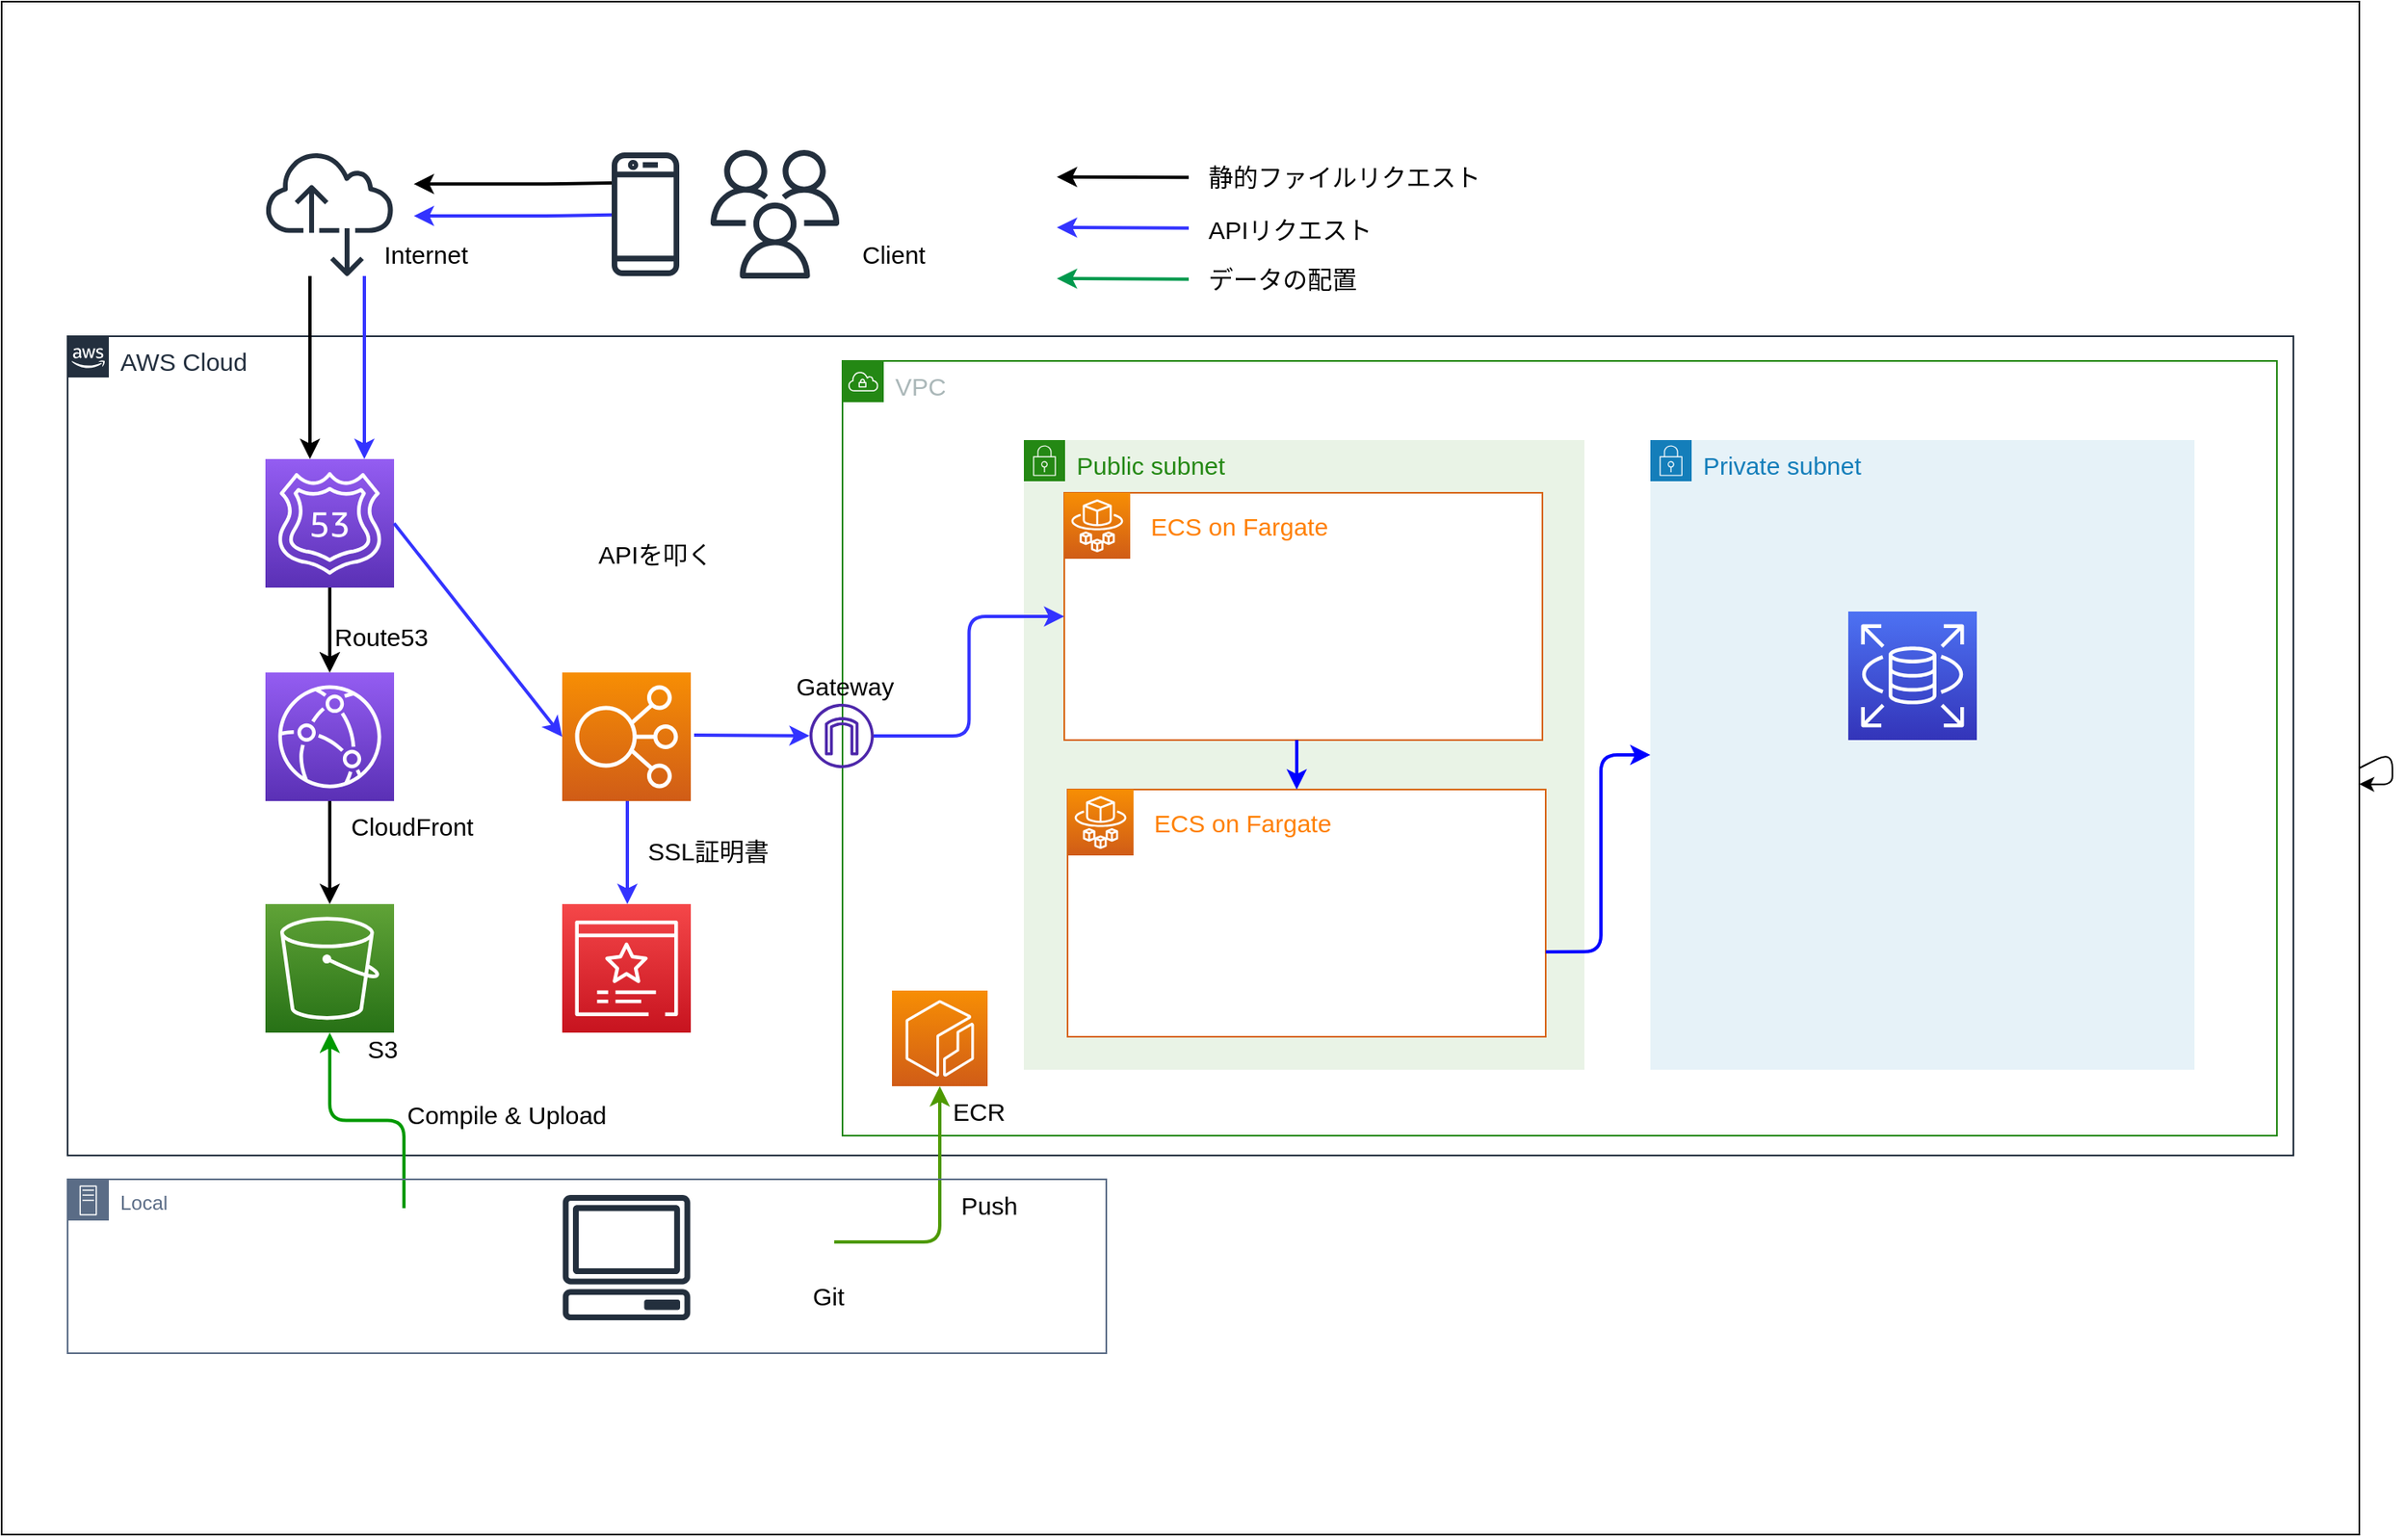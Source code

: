 <mxfile>
    <diagram id="dmbm6BDHoPjLQ5Cpv6gt" name="ページ1">
        <mxGraphModel dx="2760" dy="860" grid="1" gridSize="10" guides="1" tooltips="1" connect="1" arrows="1" fold="1" page="1" pageScale="1" pageWidth="827" pageHeight="1169" background="#ffffff" math="0" shadow="0">
            <root>
                <mxCell id="0"/>
                <mxCell id="1" parent="0"/>
                <mxCell id="316" value="" style="rounded=0;whiteSpace=wrap;html=1;fontSize=15;fontColor=#000000;fillColor=#FFFFFF;" parent="1" vertex="1">
                    <mxGeometry x="-740" y="140" width="1430" height="930" as="geometry"/>
                </mxCell>
                <mxCell id="187" value="&lt;font style=&quot;font-size: 15px;&quot;&gt;AWS Cloud&lt;/font&gt;" style="points=[[0,0],[0.25,0],[0.5,0],[0.75,0],[1,0],[1,0.25],[1,0.5],[1,0.75],[1,1],[0.75,1],[0.5,1],[0.25,1],[0,1],[0,0.75],[0,0.5],[0,0.25]];outlineConnect=0;gradientColor=none;html=1;whiteSpace=wrap;fontSize=12;fontStyle=0;container=1;pointerEvents=0;collapsible=0;recursiveResize=0;shape=mxgraph.aws4.group;grIcon=mxgraph.aws4.group_aws_cloud_alt;strokeColor=#232F3E;fillColor=none;verticalAlign=top;align=left;spacingLeft=30;fontColor=#232F3E;dashed=0;" parent="1" vertex="1">
                    <mxGeometry x="-700" y="343" width="1350" height="497" as="geometry"/>
                </mxCell>
                <mxCell id="238" value="" style="edgeStyle=orthogonalEdgeStyle;html=1;strokeColor=#000000;strokeWidth=2;fontSize=15;fontColor=#FF8000;" parent="187" source="189" target="191" edge="1">
                    <mxGeometry relative="1" as="geometry"/>
                </mxCell>
                <mxCell id="189" value="" style="sketch=0;points=[[0,0,0],[0.25,0,0],[0.5,0,0],[0.75,0,0],[1,0,0],[0,1,0],[0.25,1,0],[0.5,1,0],[0.75,1,0],[1,1,0],[0,0.25,0],[0,0.5,0],[0,0.75,0],[1,0.25,0],[1,0.5,0],[1,0.75,0]];outlineConnect=0;fontColor=#232F3E;gradientColor=#945DF2;gradientDirection=north;fillColor=#5A30B5;strokeColor=#ffffff;dashed=0;verticalLabelPosition=bottom;verticalAlign=top;align=center;html=1;fontSize=12;fontStyle=0;aspect=fixed;shape=mxgraph.aws4.resourceIcon;resIcon=mxgraph.aws4.route_53;" parent="187" vertex="1">
                    <mxGeometry x="120" y="74.5" width="78" height="78" as="geometry"/>
                </mxCell>
                <mxCell id="192" value="" style="sketch=0;points=[[0,0,0],[0.25,0,0],[0.5,0,0],[0.75,0,0],[1,0,0],[0,1,0],[0.25,1,0],[0.5,1,0],[0.75,1,0],[1,1,0],[0,0.25,0],[0,0.5,0],[0,0.75,0],[1,0.25,0],[1,0.5,0],[1,0.75,0]];outlineConnect=0;fontColor=#232F3E;gradientColor=#60A337;gradientDirection=north;fillColor=#277116;strokeColor=#ffffff;dashed=0;verticalLabelPosition=bottom;verticalAlign=top;align=center;html=1;fontSize=12;fontStyle=0;aspect=fixed;shape=mxgraph.aws4.resourceIcon;resIcon=mxgraph.aws4.s3;" parent="187" vertex="1">
                    <mxGeometry x="120" y="344.5" width="78" height="78" as="geometry"/>
                </mxCell>
                <mxCell id="195" value="" style="sketch=0;points=[[0,0,0],[0.25,0,0],[0.5,0,0],[0.75,0,0],[1,0,0],[0,1,0],[0.25,1,0],[0.5,1,0],[0.75,1,0],[1,1,0],[0,0.25,0],[0,0.5,0],[0,0.75,0],[1,0.25,0],[1,0.5,0],[1,0.75,0]];outlineConnect=0;fontColor=#232F3E;gradientColor=#F78E04;gradientDirection=north;fillColor=#D05C17;strokeColor=#ffffff;dashed=0;verticalLabelPosition=bottom;verticalAlign=top;align=center;html=1;fontSize=12;fontStyle=0;aspect=fixed;shape=mxgraph.aws4.resourceIcon;resIcon=mxgraph.aws4.elastic_load_balancing;" parent="187" vertex="1">
                    <mxGeometry x="300" y="204" width="78" height="78" as="geometry"/>
                </mxCell>
                <mxCell id="184" value="&lt;font style=&quot;font-size: 15px;&quot;&gt;VPC&lt;/font&gt;" style="points=[[0,0],[0.25,0],[0.5,0],[0.75,0],[1,0],[1,0.25],[1,0.5],[1,0.75],[1,1],[0.75,1],[0.5,1],[0.25,1],[0,1],[0,0.75],[0,0.5],[0,0.25]];outlineConnect=0;gradientColor=none;html=1;whiteSpace=wrap;fontSize=12;fontStyle=0;container=1;pointerEvents=0;collapsible=0;recursiveResize=0;shape=mxgraph.aws4.group;grIcon=mxgraph.aws4.group_vpc;strokeColor=#248814;fillColor=none;verticalAlign=top;align=left;spacingLeft=30;fontColor=#AAB7B8;dashed=0;" parent="187" vertex="1">
                    <mxGeometry x="470" y="15" width="870" height="470" as="geometry"/>
                </mxCell>
                <mxCell id="186" value="&lt;font style=&quot;font-size: 15px;&quot;&gt;Public subnet&lt;/font&gt;" style="points=[[0,0],[0.25,0],[0.5,0],[0.75,0],[1,0],[1,0.25],[1,0.5],[1,0.75],[1,1],[0.75,1],[0.5,1],[0.25,1],[0,1],[0,0.75],[0,0.5],[0,0.25]];outlineConnect=0;gradientColor=none;html=1;whiteSpace=wrap;fontSize=12;fontStyle=0;container=1;pointerEvents=0;collapsible=0;recursiveResize=0;shape=mxgraph.aws4.group;grIcon=mxgraph.aws4.group_security_group;grStroke=0;strokeColor=#248814;fillColor=#E9F3E6;verticalAlign=top;align=left;spacingLeft=30;fontColor=#248814;dashed=0;" parent="184" vertex="1">
                    <mxGeometry x="110" y="48" width="340" height="382" as="geometry"/>
                </mxCell>
                <mxCell id="214" value="" style="group" parent="186" vertex="1" connectable="0">
                    <mxGeometry x="24.5" y="32" width="290" height="150" as="geometry"/>
                </mxCell>
                <mxCell id="211" value="" style="points=[[0,0],[0.25,0],[0.5,0],[0.75,0],[1,0],[1,0.25],[1,0.5],[1,0.75],[1,1],[0.75,1],[0.5,1],[0.25,1],[0,1],[0,0.75],[0,0.5],[0,0.25]];outlineConnect=0;gradientColor=none;html=1;whiteSpace=wrap;fontSize=12;fontStyle=0;container=1;pointerEvents=0;collapsible=0;recursiveResize=0;shape=mxgraph.aws4.group;grIcon=mxgraph.aws4.group_ec2_instance_contents;strokeColor=#D86613;fillColor=#FFFFFF;verticalAlign=top;align=left;spacingLeft=30;fontColor=#D86613;dashed=0;" parent="214" vertex="1">
                    <mxGeometry width="290" height="150" as="geometry"/>
                </mxCell>
                <mxCell id="212" value="ECS on Fargate" style="text;strokeColor=none;align=left;fillColor=none;html=1;verticalAlign=middle;whiteSpace=wrap;rounded=0;fontColor=#FF8000;fontSize=15;" parent="211" vertex="1">
                    <mxGeometry x="50" y="5" width="140" height="30" as="geometry"/>
                </mxCell>
                <mxCell id="194" value="" style="sketch=0;points=[[0,0,0],[0.25,0,0],[0.5,0,0],[0.75,0,0],[1,0,0],[0,1,0],[0.25,1,0],[0.5,1,0],[0.75,1,0],[1,1,0],[0,0.25,0],[0,0.5,0],[0,0.75,0],[1,0.25,0],[1,0.5,0],[1,0.75,0]];outlineConnect=0;fontColor=#232F3E;gradientColor=#F78E04;gradientDirection=north;fillColor=#D05C17;strokeColor=#ffffff;dashed=0;verticalLabelPosition=bottom;verticalAlign=top;align=center;html=1;fontSize=12;fontStyle=0;aspect=fixed;shape=mxgraph.aws4.resourceIcon;resIcon=mxgraph.aws4.fargate;" parent="214" vertex="1">
                    <mxGeometry width="40" height="40" as="geometry"/>
                </mxCell>
                <mxCell id="213" value="" style="shape=image;imageAspect=0;aspect=fixed;verticalLabelPosition=bottom;verticalAlign=top;fontSize=15;fontColor=#FF8000;fillColor=#FFFFFF;image=https://licensecounter.jp/devops-hub/docker%20%281%29.png;" parent="214" vertex="1">
                    <mxGeometry x="220" y="98.44" width="70" height="51.56" as="geometry"/>
                </mxCell>
                <mxCell id="207" value="" style="shape=image;imageAspect=0;aspect=fixed;verticalLabelPosition=bottom;verticalAlign=top;image=https://cdn.icon-icons.com/icons2/2699/PNG/512/nginx_logo_icon_168081.png;" parent="214" vertex="1">
                    <mxGeometry x="70" y="37.5" width="150" height="75" as="geometry"/>
                </mxCell>
                <mxCell id="215" value="" style="group" parent="186" vertex="1" connectable="0">
                    <mxGeometry x="26.5" y="212" width="290" height="150" as="geometry"/>
                </mxCell>
                <mxCell id="216" value="" style="points=[[0,0],[0.25,0],[0.5,0],[0.75,0],[1,0],[1,0.25],[1,0.5],[1,0.75],[1,1],[0.75,1],[0.5,1],[0.25,1],[0,1],[0,0.75],[0,0.5],[0,0.25]];outlineConnect=0;gradientColor=none;html=1;whiteSpace=wrap;fontSize=12;fontStyle=0;container=1;pointerEvents=0;collapsible=0;recursiveResize=0;shape=mxgraph.aws4.group;grIcon=mxgraph.aws4.group_ec2_instance_contents;strokeColor=#D86613;fillColor=#FFFFFF;verticalAlign=top;align=left;spacingLeft=30;fontColor=#D86613;dashed=0;" parent="215" vertex="1">
                    <mxGeometry width="290" height="150" as="geometry"/>
                </mxCell>
                <mxCell id="217" value="ECS on Fargate" style="text;strokeColor=none;align=left;fillColor=none;html=1;verticalAlign=middle;whiteSpace=wrap;rounded=0;fontColor=#FF8000;fontSize=15;" parent="216" vertex="1">
                    <mxGeometry x="50" y="5" width="140" height="30" as="geometry"/>
                </mxCell>
                <mxCell id="218" value="" style="sketch=0;points=[[0,0,0],[0.25,0,0],[0.5,0,0],[0.75,0,0],[1,0,0],[0,1,0],[0.25,1,0],[0.5,1,0],[0.75,1,0],[1,1,0],[0,0.25,0],[0,0.5,0],[0,0.75,0],[1,0.25,0],[1,0.5,0],[1,0.75,0]];outlineConnect=0;fontColor=#232F3E;gradientColor=#F78E04;gradientDirection=north;fillColor=#D05C17;strokeColor=#ffffff;dashed=0;verticalLabelPosition=bottom;verticalAlign=top;align=center;html=1;fontSize=12;fontStyle=0;aspect=fixed;shape=mxgraph.aws4.resourceIcon;resIcon=mxgraph.aws4.fargate;" parent="215" vertex="1">
                    <mxGeometry width="40" height="40" as="geometry"/>
                </mxCell>
                <mxCell id="219" value="" style="shape=image;imageAspect=0;aspect=fixed;verticalLabelPosition=bottom;verticalAlign=top;fontSize=15;fontColor=#FF8000;fillColor=#FFFFFF;image=https://licensecounter.jp/devops-hub/docker%20%281%29.png;" parent="215" vertex="1">
                    <mxGeometry x="220" y="98.44" width="70" height="51.56" as="geometry"/>
                </mxCell>
                <mxCell id="205" value="" style="shape=image;imageAspect=0;aspect=fixed;verticalLabelPosition=bottom;verticalAlign=top;image=https://upload.wikimedia.org/wikipedia/commons/6/62/Ruby_On_Rails_Logo.svg;" parent="215" vertex="1">
                    <mxGeometry x="70" y="55" width="119.33" height="45" as="geometry"/>
                </mxCell>
                <mxCell id="235" value="" style="edgeStyle=none;orthogonalLoop=1;jettySize=auto;html=1;fontSize=15;fontColor=#FF8000;strokeColor=#0000FF;strokeWidth=2;entryX=0.5;entryY=0;entryDx=0;entryDy=0;" parent="186" edge="1">
                    <mxGeometry width="80" relative="1" as="geometry">
                        <mxPoint x="165.5" y="182" as="sourcePoint"/>
                        <mxPoint x="165.5" y="212" as="targetPoint"/>
                        <Array as="points"/>
                    </mxGeometry>
                </mxCell>
                <mxCell id="185" value="&lt;font style=&quot;font-size: 15px;&quot;&gt;Private subnet&lt;/font&gt;" style="points=[[0,0],[0.25,0],[0.5,0],[0.75,0],[1,0],[1,0.25],[1,0.5],[1,0.75],[1,1],[0.75,1],[0.5,1],[0.25,1],[0,1],[0,0.75],[0,0.5],[0,0.25]];outlineConnect=0;gradientColor=none;html=1;whiteSpace=wrap;fontSize=12;fontStyle=0;container=1;pointerEvents=0;collapsible=0;recursiveResize=0;shape=mxgraph.aws4.group;grIcon=mxgraph.aws4.group_security_group;grStroke=0;strokeColor=#147EBA;fillColor=#E6F2F8;verticalAlign=top;align=left;spacingLeft=30;fontColor=#147EBA;dashed=0;" parent="184" vertex="1">
                    <mxGeometry x="490" y="48" width="330" height="382" as="geometry"/>
                </mxCell>
                <mxCell id="196" value="" style="sketch=0;points=[[0,0,0],[0.25,0,0],[0.5,0,0],[0.75,0,0],[1,0,0],[0,1,0],[0.25,1,0],[0.5,1,0],[0.75,1,0],[1,1,0],[0,0.25,0],[0,0.5,0],[0,0.75,0],[1,0.25,0],[1,0.5,0],[1,0.75,0]];outlineConnect=0;fontColor=#232F3E;gradientColor=#4D72F3;gradientDirection=north;fillColor=#3334B9;strokeColor=#ffffff;dashed=0;verticalLabelPosition=bottom;verticalAlign=top;align=center;html=1;fontSize=12;fontStyle=0;aspect=fixed;shape=mxgraph.aws4.resourceIcon;resIcon=mxgraph.aws4.rds;" parent="185" vertex="1">
                    <mxGeometry x="120" y="104" width="78" height="78" as="geometry"/>
                </mxCell>
                <mxCell id="224" value="" style="shape=image;imageAspect=0;aspect=fixed;verticalLabelPosition=bottom;verticalAlign=top;fontSize=15;fontColor=#FF8000;fillColor=#FFFFFF;image=https://cdn.icon-icons.com/icons2/2699/PNG/512/mysql_official_logo_icon_169938.png;" parent="185" vertex="1">
                    <mxGeometry x="108" y="199.01" width="102" height="52.99" as="geometry"/>
                </mxCell>
                <mxCell id="236" value="" style="edgeStyle=orthogonalEdgeStyle;orthogonalLoop=1;jettySize=auto;html=1;fontSize=15;fontColor=#FF8000;strokeColor=#0000FF;strokeWidth=2;exitX=1;exitY=0;exitDx=0;exitDy=0;entryX=0;entryY=0.5;entryDx=0;entryDy=0;" parent="184" source="219" target="185" edge="1">
                    <mxGeometry width="80" relative="1" as="geometry">
                        <mxPoint x="285.5" y="240" as="sourcePoint"/>
                        <mxPoint x="285.5" y="270" as="targetPoint"/>
                        <Array as="points">
                            <mxPoint x="460" y="358"/>
                            <mxPoint x="460" y="239"/>
                        </Array>
                    </mxGeometry>
                </mxCell>
                <mxCell id="250" value="" style="sketch=0;points=[[0,0,0],[0.25,0,0],[0.5,0,0],[0.75,0,0],[1,0,0],[0,1,0],[0.25,1,0],[0.5,1,0],[0.75,1,0],[1,1,0],[0,0.25,0],[0,0.5,0],[0,0.75,0],[1,0.25,0],[1,0.5,0],[1,0.75,0]];outlineConnect=0;fontColor=#232F3E;gradientColor=#F78E04;gradientDirection=north;fillColor=#D05C17;strokeColor=#ffffff;dashed=0;verticalLabelPosition=bottom;verticalAlign=top;align=center;html=1;fontSize=12;fontStyle=0;aspect=fixed;shape=mxgraph.aws4.resourceIcon;resIcon=mxgraph.aws4.ecr;" parent="184" vertex="1">
                    <mxGeometry x="30" y="382" width="58" height="58" as="geometry"/>
                </mxCell>
                <mxCell id="193" value="" style="sketch=0;outlineConnect=0;fontColor=#232F3E;gradientColor=none;fillColor=#4D27AA;strokeColor=none;dashed=0;verticalLabelPosition=bottom;verticalAlign=top;align=center;html=1;fontSize=12;fontStyle=0;aspect=fixed;pointerEvents=1;shape=mxgraph.aws4.internet_gateway;" parent="184" vertex="1">
                    <mxGeometry x="-20" y="208" width="39" height="39" as="geometry"/>
                </mxCell>
                <mxCell id="233" value="" style="edgeStyle=orthogonalEdgeStyle;orthogonalLoop=1;jettySize=auto;html=1;fontSize=15;fontColor=#FF8000;strokeColor=#3333FF;strokeWidth=2;entryX=0;entryY=0.5;entryDx=0;entryDy=0;" parent="184" source="193" target="211" edge="1">
                    <mxGeometry width="80" relative="1" as="geometry">
                        <mxPoint x="-40" y="172" as="sourcePoint"/>
                        <mxPoint x="62" y="172" as="targetPoint"/>
                    </mxGeometry>
                </mxCell>
                <mxCell id="302" value="Gateway" style="text;strokeColor=none;align=left;fillColor=none;html=1;verticalAlign=middle;whiteSpace=wrap;rounded=0;fontSize=15;fontColor=#000000;" parent="184" vertex="1">
                    <mxGeometry x="-30" y="182" width="72" height="30" as="geometry"/>
                </mxCell>
                <mxCell id="259" value="ECR" style="text;strokeColor=none;align=left;fillColor=none;html=1;verticalAlign=middle;whiteSpace=wrap;rounded=0;fontSize=15;fontColor=#000000;" parent="184" vertex="1">
                    <mxGeometry x="64.5" y="440" width="72" height="30" as="geometry"/>
                </mxCell>
                <mxCell id="306" value="SSL証明書" style="text;strokeColor=none;align=left;fillColor=none;html=1;verticalAlign=middle;whiteSpace=wrap;rounded=0;fontSize=15;fontColor=#000000;" parent="184" vertex="1">
                    <mxGeometry x="-120" y="282" width="80" height="30" as="geometry"/>
                </mxCell>
                <mxCell id="197" value="" style="sketch=0;points=[[0,0,0],[0.25,0,0],[0.5,0,0],[0.75,0,0],[1,0,0],[0,1,0],[0.25,1,0],[0.5,1,0],[0.75,1,0],[1,1,0],[0,0.25,0],[0,0.5,0],[0,0.75,0],[1,0.25,0],[1,0.5,0],[1,0.75,0]];outlineConnect=0;fontColor=#232F3E;gradientColor=#F54749;gradientDirection=north;fillColor=#C7131F;strokeColor=#ffffff;dashed=0;verticalLabelPosition=bottom;verticalAlign=top;align=center;html=1;fontSize=12;fontStyle=0;aspect=fixed;shape=mxgraph.aws4.resourceIcon;resIcon=mxgraph.aws4.certificate_manager_3;" parent="187" vertex="1">
                    <mxGeometry x="300" y="344.5" width="78" height="78" as="geometry"/>
                </mxCell>
                <mxCell id="191" value="" style="sketch=0;points=[[0,0,0],[0.25,0,0],[0.5,0,0],[0.75,0,0],[1,0,0],[0,1,0],[0.25,1,0],[0.5,1,0],[0.75,1,0],[1,1,0],[0,0.25,0],[0,0.5,0],[0,0.75,0],[1,0.25,0],[1,0.5,0],[1,0.75,0]];outlineConnect=0;fontColor=#232F3E;gradientColor=#945DF2;gradientDirection=north;fillColor=#5A30B5;strokeColor=#ffffff;dashed=0;verticalLabelPosition=bottom;verticalAlign=top;align=center;html=1;fontSize=12;fontStyle=0;aspect=fixed;shape=mxgraph.aws4.resourceIcon;resIcon=mxgraph.aws4.cloudfront;" parent="187" vertex="1">
                    <mxGeometry x="120" y="204" width="78" height="78" as="geometry"/>
                </mxCell>
                <mxCell id="228" value="" style="edgeStyle=none;orthogonalLoop=1;jettySize=auto;html=1;fontSize=15;fontColor=#FF8000;strokeColor=#000000;strokeWidth=2;entryX=0.5;entryY=0;entryDx=0;entryDy=0;entryPerimeter=0;exitX=0.5;exitY=1;exitDx=0;exitDy=0;exitPerimeter=0;" parent="187" source="189" target="191" edge="1">
                    <mxGeometry width="80" relative="1" as="geometry">
                        <mxPoint x="158.29" y="150.942" as="sourcePoint"/>
                        <mxPoint x="158.29" y="282" as="targetPoint"/>
                        <Array as="points"/>
                    </mxGeometry>
                </mxCell>
                <mxCell id="229" value="" style="edgeStyle=none;orthogonalLoop=1;jettySize=auto;html=1;fontSize=15;fontColor=#FF8000;strokeColor=#000000;strokeWidth=2;entryX=0.5;entryY=0;entryDx=0;entryDy=0;entryPerimeter=0;exitX=0.5;exitY=1;exitDx=0;exitDy=0;exitPerimeter=0;" parent="187" source="191" target="192" edge="1">
                    <mxGeometry width="80" relative="1" as="geometry">
                        <mxPoint x="158.29" y="282.0" as="sourcePoint"/>
                        <mxPoint x="158.29" y="333.5" as="targetPoint"/>
                        <Array as="points"/>
                    </mxGeometry>
                </mxCell>
                <mxCell id="230" value="" style="edgeStyle=none;orthogonalLoop=1;jettySize=auto;html=1;fontSize=15;fontColor=#FF8000;strokeColor=#3333FF;strokeWidth=2;entryX=0.25;entryY=0;entryDx=0;entryDy=0;entryPerimeter=0;exitX=0.25;exitY=1;exitDx=0;exitDy=0;exitPerimeter=0;" parent="187" edge="1">
                    <mxGeometry width="80" relative="1" as="geometry">
                        <mxPoint x="339.5" y="282" as="sourcePoint"/>
                        <mxPoint x="339.5" y="344.5" as="targetPoint"/>
                        <Array as="points"/>
                    </mxGeometry>
                </mxCell>
                <mxCell id="232" value="" style="edgeStyle=none;orthogonalLoop=1;jettySize=auto;html=1;fontSize=15;fontColor=#FF8000;strokeColor=#3333FF;strokeWidth=2;entryX=0;entryY=0.5;entryDx=0;entryDy=0;entryPerimeter=0;exitX=1;exitY=0.5;exitDx=0;exitDy=0;exitPerimeter=0;" parent="187" source="189" target="195" edge="1">
                    <mxGeometry width="80" relative="1" as="geometry">
                        <mxPoint x="240" y="247" as="sourcePoint"/>
                        <mxPoint x="240" y="309.5" as="targetPoint"/>
                        <Array as="points"/>
                    </mxGeometry>
                </mxCell>
                <mxCell id="234" value="" style="edgeStyle=none;orthogonalLoop=1;jettySize=auto;html=1;fontSize=15;fontColor=#FF8000;strokeColor=#3333FF;strokeWidth=2;" parent="187" target="193" edge="1">
                    <mxGeometry width="80" relative="1" as="geometry">
                        <mxPoint x="380" y="242" as="sourcePoint"/>
                        <mxPoint x="440" y="242" as="targetPoint"/>
                        <Array as="points"/>
                    </mxGeometry>
                </mxCell>
                <mxCell id="255" value="Route53" style="text;strokeColor=none;align=left;fillColor=none;html=1;verticalAlign=middle;whiteSpace=wrap;rounded=0;fontSize=15;fontColor=#000000;" parent="187" vertex="1">
                    <mxGeometry x="160" y="167" width="72" height="30" as="geometry"/>
                </mxCell>
                <mxCell id="256" value="CloudFront" style="text;strokeColor=none;align=left;fillColor=none;html=1;verticalAlign=middle;whiteSpace=wrap;rounded=0;fontSize=15;fontColor=#000000;" parent="187" vertex="1">
                    <mxGeometry x="170" y="282" width="72" height="30" as="geometry"/>
                </mxCell>
                <mxCell id="257" value="S3" style="text;strokeColor=none;align=left;fillColor=none;html=1;verticalAlign=middle;whiteSpace=wrap;rounded=0;fontSize=15;fontColor=#000000;" parent="187" vertex="1">
                    <mxGeometry x="180" y="417" width="72" height="30" as="geometry"/>
                </mxCell>
                <mxCell id="261" value="Compile &amp;amp; Upload" style="text;strokeColor=none;align=left;fillColor=none;html=1;verticalAlign=middle;whiteSpace=wrap;rounded=0;fontSize=15;fontColor=#000000;" parent="187" vertex="1">
                    <mxGeometry x="204" y="457" width="174" height="30" as="geometry"/>
                </mxCell>
                <mxCell id="305" value="APIを叩く" style="text;strokeColor=none;align=left;fillColor=none;html=1;verticalAlign=middle;whiteSpace=wrap;rounded=0;fontSize=15;fontColor=#000000;" parent="187" vertex="1">
                    <mxGeometry x="320" y="117" width="90" height="30" as="geometry"/>
                </mxCell>
                <mxCell id="201" value="" style="sketch=0;outlineConnect=0;fontColor=#232F3E;gradientColor=none;fillColor=#232F3D;strokeColor=none;dashed=0;verticalLabelPosition=bottom;verticalAlign=top;align=center;html=1;fontSize=12;fontStyle=0;aspect=fixed;pointerEvents=1;shape=mxgraph.aws4.internet_alt2;" parent="1" vertex="1">
                    <mxGeometry x="-580" y="230" width="78" height="78" as="geometry"/>
                </mxCell>
                <mxCell id="202" value="" style="sketch=0;outlineConnect=0;fontColor=#232F3E;gradientColor=none;fillColor=#232F3D;strokeColor=none;dashed=0;verticalLabelPosition=bottom;verticalAlign=top;align=center;html=1;fontSize=12;fontStyle=0;aspect=fixed;pointerEvents=1;shape=mxgraph.aws4.mobile_client;" parent="1" vertex="1">
                    <mxGeometry x="-370" y="230" width="41" height="78" as="geometry"/>
                </mxCell>
                <mxCell id="208" value="" style="shape=image;imageAspect=0;aspect=fixed;verticalLabelPosition=bottom;verticalAlign=top;image=https://nuxt.com/assets/design-kit/logo-green-black.svg;" parent="1" vertex="1">
                    <mxGeometry x="-560" y="872" width="128" height="32" as="geometry"/>
                </mxCell>
                <mxCell id="227" value="" style="edgeStyle=none;orthogonalLoop=1;jettySize=auto;html=1;fontSize=15;fontColor=#FF8000;strokeColor=#000000;strokeWidth=2;entryX=0.5;entryY=0;entryDx=0;entryDy=0;entryPerimeter=0;" parent="1" edge="1">
                    <mxGeometry width="80" relative="1" as="geometry">
                        <mxPoint x="-553" y="306.442" as="sourcePoint"/>
                        <mxPoint x="-553" y="417.5" as="targetPoint"/>
                        <Array as="points"/>
                    </mxGeometry>
                </mxCell>
                <mxCell id="239" value="" style="edgeStyle=orthogonalEdgeStyle;html=1;strokeColor=#009900;strokeWidth=2;fontSize=15;fontColor=#FF8000;entryX=0.5;entryY=1;entryDx=0;entryDy=0;entryPerimeter=0;" parent="1" source="208" target="192" edge="1">
                    <mxGeometry relative="1" as="geometry">
                        <mxPoint x="-531" y="505.5" as="sourcePoint"/>
                        <mxPoint x="-540" y="790" as="targetPoint"/>
                    </mxGeometry>
                </mxCell>
                <mxCell id="241" value="" style="edgeStyle=none;orthogonalLoop=1;jettySize=auto;html=1;fontSize=15;fontColor=#FF8000;strokeColor=#3333FF;strokeWidth=2;fillColor=#FF3333;" parent="1" source="202" edge="1">
                    <mxGeometry width="80" relative="1" as="geometry">
                        <mxPoint x="-390" y="270.002" as="sourcePoint"/>
                        <mxPoint x="-490" y="270" as="targetPoint"/>
                        <Array as="points">
                            <mxPoint x="-410" y="270"/>
                        </Array>
                    </mxGeometry>
                </mxCell>
                <mxCell id="244" value="" style="sketch=0;outlineConnect=0;fontColor=#232F3E;gradientColor=none;fillColor=#232F3D;strokeColor=none;dashed=0;verticalLabelPosition=bottom;verticalAlign=top;align=center;html=1;fontSize=12;fontStyle=0;aspect=fixed;pointerEvents=1;shape=mxgraph.aws4.users;" parent="1" vertex="1">
                    <mxGeometry x="-310" y="230" width="78" height="78" as="geometry"/>
                </mxCell>
                <mxCell id="246" value="Client" style="text;strokeColor=none;align=left;fillColor=none;html=1;verticalAlign=middle;whiteSpace=wrap;rounded=0;fontSize=15;fontColor=#000000;" parent="1" vertex="1">
                    <mxGeometry x="-220" y="278" width="110" height="30" as="geometry"/>
                </mxCell>
                <mxCell id="247" value="Internet" style="text;strokeColor=none;align=left;fillColor=none;html=1;verticalAlign=middle;whiteSpace=wrap;rounded=0;fontSize=15;fontColor=#000000;" parent="1" vertex="1">
                    <mxGeometry x="-510" y="278" width="110" height="30" as="geometry"/>
                </mxCell>
                <mxCell id="249" value="" style="shape=image;imageAspect=0;aspect=fixed;verticalLabelPosition=bottom;verticalAlign=top;fontSize=15;fontColor=#000000;fillColor=#FFFFFF;image=https://git-scm.com/images/logos/logomark-orange@2x.png;" parent="1" vertex="1">
                    <mxGeometry x="-296" y="862" width="61" height="61" as="geometry"/>
                </mxCell>
                <mxCell id="254" value="" style="edgeStyle=orthogonalEdgeStyle;html=1;strokeColor=#4D9900;strokeWidth=2;fontSize=15;fontColor=#FF8000;entryX=0.5;entryY=1;entryDx=0;entryDy=0;entryPerimeter=0;" parent="1" source="249" target="250" edge="1">
                    <mxGeometry relative="1" as="geometry">
                        <mxPoint x="-115" y="923" as="sourcePoint"/>
                        <mxPoint x="-160" y="816.5" as="targetPoint"/>
                        <Array as="points"/>
                    </mxGeometry>
                </mxCell>
                <mxCell id="258" value="Git" style="text;strokeColor=none;align=left;fillColor=none;html=1;verticalAlign=middle;whiteSpace=wrap;rounded=0;fontSize=15;fontColor=#000000;" parent="1" vertex="1">
                    <mxGeometry x="-250" y="910" width="72" height="30" as="geometry"/>
                </mxCell>
                <mxCell id="260" value="Push" style="text;strokeColor=none;align=left;fillColor=none;html=1;verticalAlign=middle;whiteSpace=wrap;rounded=0;fontSize=15;fontColor=#000000;" parent="1" vertex="1">
                    <mxGeometry x="-160" y="854.5" width="72" height="30" as="geometry"/>
                </mxCell>
                <mxCell id="311" value="Local" style="points=[[0,0],[0.25,0],[0.5,0],[0.75,0],[1,0],[1,0.25],[1,0.5],[1,0.75],[1,1],[0.75,1],[0.5,1],[0.25,1],[0,1],[0,0.75],[0,0.5],[0,0.25]];outlineConnect=0;gradientColor=none;html=1;whiteSpace=wrap;fontSize=12;fontStyle=0;container=1;pointerEvents=0;collapsible=0;recursiveResize=0;shape=mxgraph.aws4.group;grIcon=mxgraph.aws4.group_on_premise;strokeColor=#5A6C86;fillColor=none;verticalAlign=top;align=left;spacingLeft=30;fontColor=#5A6C86;dashed=0;" parent="1" vertex="1">
                    <mxGeometry x="-700" y="854.5" width="630" height="105.5" as="geometry"/>
                </mxCell>
                <mxCell id="245" value="" style="sketch=0;outlineConnect=0;fontColor=#232F3E;gradientColor=none;fillColor=#232F3D;strokeColor=none;dashed=0;verticalLabelPosition=bottom;verticalAlign=top;align=center;html=1;fontSize=12;fontStyle=0;aspect=fixed;pointerEvents=1;shape=mxgraph.aws4.client;" parent="311" vertex="1">
                    <mxGeometry x="300" y="9.5" width="78" height="76" as="geometry"/>
                </mxCell>
                <mxCell id="317" style="edgeStyle=none;html=1;exitX=1;exitY=0.5;exitDx=0;exitDy=0;" parent="1" source="316" target="316" edge="1">
                    <mxGeometry relative="1" as="geometry"/>
                </mxCell>
                <mxCell id="318" value="" style="edgeStyle=none;orthogonalLoop=1;jettySize=auto;html=1;fontSize=15;fontColor=#FF8000;strokeColor=#000000;strokeWidth=2;" edge="1" parent="1">
                    <mxGeometry width="80" relative="1" as="geometry">
                        <mxPoint x="-370" y="249.999" as="sourcePoint"/>
                        <mxPoint x="-490" y="250.66" as="targetPoint"/>
                        <Array as="points">
                            <mxPoint x="-410" y="250.66"/>
                        </Array>
                    </mxGeometry>
                </mxCell>
                <mxCell id="319" value="" style="edgeStyle=none;orthogonalLoop=1;jettySize=auto;html=1;fontSize=15;fontColor=#FF8000;strokeColor=#3333FF;strokeWidth=2;fillColor=#FF3333;entryX=0.5;entryY=0;entryDx=0;entryDy=0;entryPerimeter=0;" edge="1" parent="1">
                    <mxGeometry width="80" relative="1" as="geometry">
                        <mxPoint x="-520" y="306.442" as="sourcePoint"/>
                        <mxPoint x="-520" y="417.5" as="targetPoint"/>
                        <Array as="points"/>
                    </mxGeometry>
                </mxCell>
                <mxCell id="320" value="" style="edgeStyle=none;orthogonalLoop=1;jettySize=auto;html=1;fontSize=15;fontColor=#FF8000;strokeColor=#000000;strokeWidth=2;" edge="1" parent="1">
                    <mxGeometry width="80" relative="1" as="geometry">
                        <mxPoint x="-20" y="246.68" as="sourcePoint"/>
                        <mxPoint x="-100" y="246.34" as="targetPoint"/>
                        <Array as="points">
                            <mxPoint x="-20" y="246.34"/>
                        </Array>
                    </mxGeometry>
                </mxCell>
                <mxCell id="322" value="" style="edgeStyle=none;orthogonalLoop=1;jettySize=auto;html=1;fontSize=15;fontColor=#FF8000;strokeColor=#3333FF;strokeWidth=2;fillColor=#FF3333;" edge="1" parent="1">
                    <mxGeometry width="80" relative="1" as="geometry">
                        <mxPoint x="-20" y="277.34" as="sourcePoint"/>
                        <mxPoint x="-100" y="277" as="targetPoint"/>
                        <Array as="points">
                            <mxPoint x="-20" y="277"/>
                        </Array>
                    </mxGeometry>
                </mxCell>
                <mxCell id="323" value="APIリクエスト" style="text;strokeColor=none;align=left;fillColor=none;html=1;verticalAlign=middle;whiteSpace=wrap;rounded=0;fontSize=15;fontColor=#000000;" vertex="1" parent="1">
                    <mxGeometry x="-10" y="263" width="150" height="30" as="geometry"/>
                </mxCell>
                <mxCell id="324" value="静的ファイルリクエスト" style="text;strokeColor=none;align=left;fillColor=none;html=1;verticalAlign=middle;whiteSpace=wrap;rounded=0;fontSize=15;fontColor=#000000;" vertex="1" parent="1">
                    <mxGeometry x="-10" y="236" width="170" height="20" as="geometry"/>
                </mxCell>
                <mxCell id="326" value="" style="edgeStyle=none;orthogonalLoop=1;jettySize=auto;html=1;fontSize=15;fontColor=#FF8000;strokeColor=#00994D;strokeWidth=2;" edge="1" parent="1">
                    <mxGeometry width="80" relative="1" as="geometry">
                        <mxPoint x="-20" y="308.34" as="sourcePoint"/>
                        <mxPoint x="-100" y="308.0" as="targetPoint"/>
                        <Array as="points">
                            <mxPoint x="-20" y="308"/>
                        </Array>
                    </mxGeometry>
                </mxCell>
                <mxCell id="327" value="データの配置" style="text;strokeColor=none;align=left;fillColor=none;html=1;verticalAlign=middle;whiteSpace=wrap;rounded=0;fontSize=15;fontColor=#000000;" vertex="1" parent="1">
                    <mxGeometry x="-10" y="293" width="150" height="30" as="geometry"/>
                </mxCell>
            </root>
        </mxGraphModel>
    </diagram>
</mxfile>